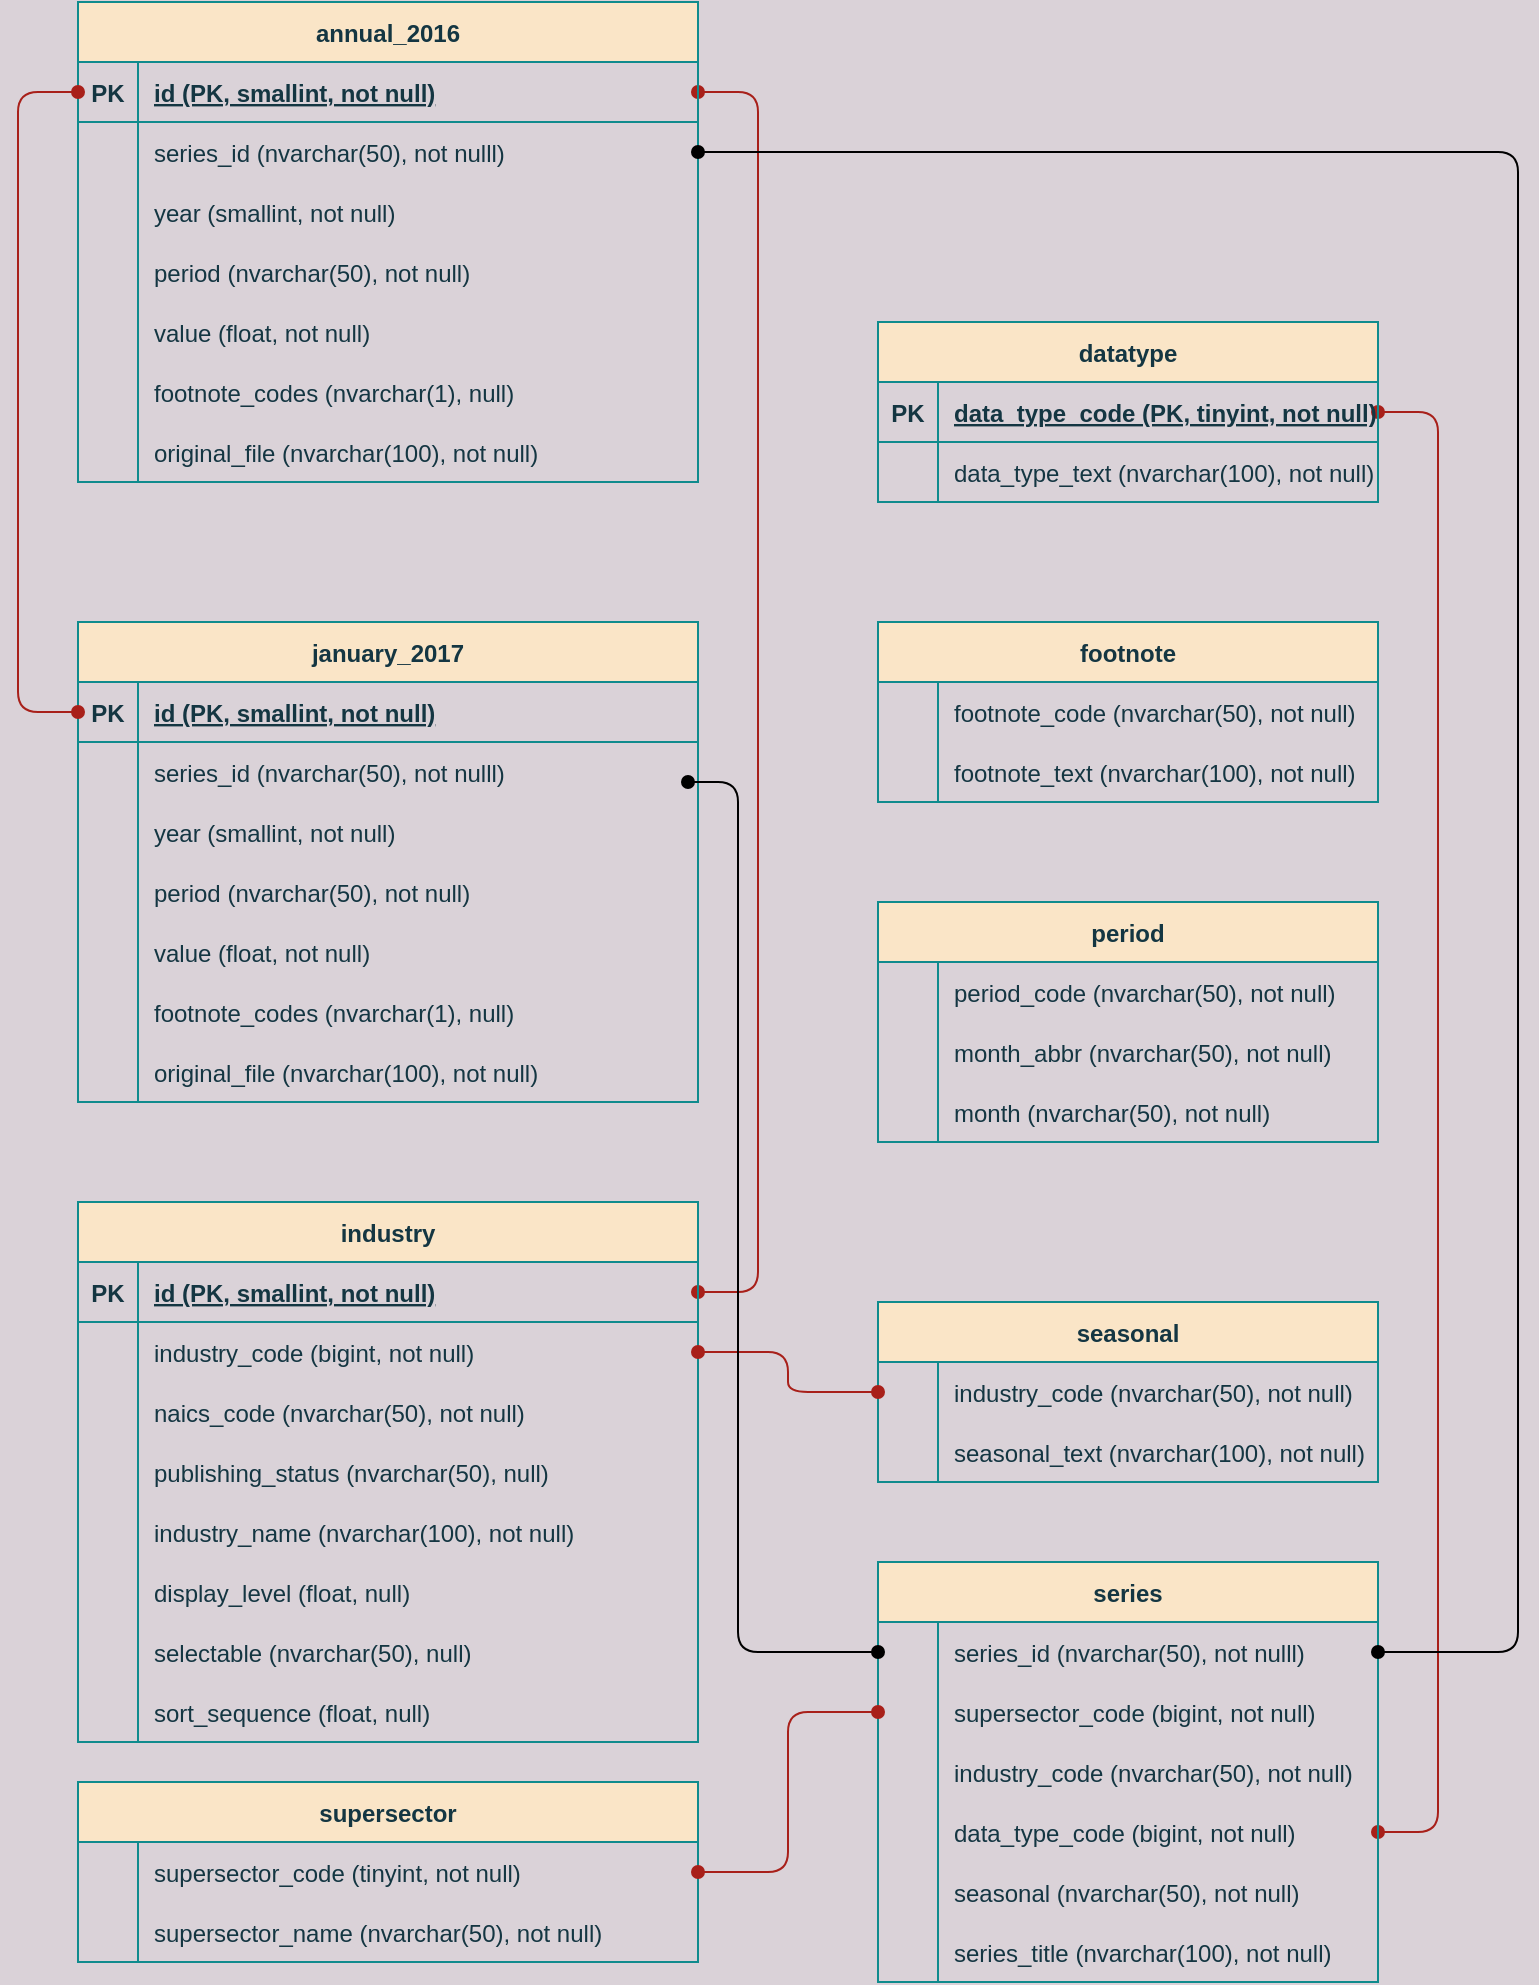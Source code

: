 <mxfile version="20.2.4" type="device"><diagram id="R2lEEEUBdFMjLlhIrx00" name="Page-1"><mxGraphModel dx="1896" dy="2716" grid="1" gridSize="10" guides="1" tooltips="1" connect="1" arrows="1" fold="1" page="1" pageScale="1" pageWidth="1100" pageHeight="850" background="#DAD2D8" math="0" shadow="0" extFonts="Permanent Marker^https://fonts.googleapis.com/css?family=Permanent+Marker"><root><mxCell id="0"/><mxCell id="1" parent="0"/><mxCell id="C-vyLk0tnHw3VtMMgP7b-1" value="" style="edgeStyle=entityRelationEdgeStyle;endArrow=oval;startArrow=oval;endFill=1;startFill=1;entryX=1;entryY=0.5;entryDx=0;entryDy=0;labelBackgroundColor=#DAD2D8;strokeColor=#A8201A;fontColor=#143642;" parent="1" source="C-vyLk0tnHw3VtMMgP7b-24" target="KHX1z5n_HOiRrNTxgput-29" edge="1"><mxGeometry width="100" height="100" relative="1" as="geometry"><mxPoint x="340" y="-60" as="sourcePoint"/><mxPoint x="440" y="-160" as="targetPoint"/></mxGeometry></mxCell><mxCell id="C-vyLk0tnHw3VtMMgP7b-12" value="" style="edgeStyle=entityRelationEdgeStyle;endArrow=oval;startArrow=oval;endFill=1;startFill=1;labelBackgroundColor=#DAD2D8;strokeColor=#A8201A;fontColor=#143642;" parent="1" source="C-vyLk0tnHw3VtMMgP7b-3" target="KHX1z5n_HOiRrNTxgput-98" edge="1"><mxGeometry width="100" height="100" relative="1" as="geometry"><mxPoint x="400" y="-600" as="sourcePoint"/><mxPoint x="460" y="-575" as="targetPoint"/></mxGeometry></mxCell><mxCell id="C-vyLk0tnHw3VtMMgP7b-2" value="datatype" style="shape=table;startSize=30;container=1;collapsible=1;childLayout=tableLayout;fixedRows=1;rowLines=0;fontStyle=1;align=center;resizeLast=1;fillColor=#FAE5C7;strokeColor=#0F8B8D;fontColor=#143642;" parent="1" vertex="1"><mxGeometry x="470" y="-930" width="250" height="90" as="geometry"/></mxCell><mxCell id="C-vyLk0tnHw3VtMMgP7b-3" value="" style="shape=partialRectangle;collapsible=0;dropTarget=0;pointerEvents=0;fillColor=none;points=[[0,0.5],[1,0.5]];portConstraint=eastwest;top=0;left=0;right=0;bottom=1;strokeColor=#0F8B8D;fontColor=#143642;" parent="C-vyLk0tnHw3VtMMgP7b-2" vertex="1"><mxGeometry y="30" width="250" height="30" as="geometry"/></mxCell><mxCell id="C-vyLk0tnHw3VtMMgP7b-4" value="PK" style="shape=partialRectangle;overflow=hidden;connectable=0;fillColor=none;top=0;left=0;bottom=0;right=0;fontStyle=1;strokeColor=#0F8B8D;fontColor=#143642;" parent="C-vyLk0tnHw3VtMMgP7b-3" vertex="1"><mxGeometry width="30" height="30" as="geometry"><mxRectangle width="30" height="30" as="alternateBounds"/></mxGeometry></mxCell><mxCell id="C-vyLk0tnHw3VtMMgP7b-5" value="data_type_code (PK, tinyint, not null)" style="shape=partialRectangle;overflow=hidden;connectable=0;fillColor=none;top=0;left=0;bottom=0;right=0;align=left;spacingLeft=6;fontStyle=5;strokeColor=#0F8B8D;fontColor=#143642;" parent="C-vyLk0tnHw3VtMMgP7b-3" vertex="1"><mxGeometry x="30" width="220" height="30" as="geometry"><mxRectangle width="220" height="30" as="alternateBounds"/></mxGeometry></mxCell><mxCell id="C-vyLk0tnHw3VtMMgP7b-6" value="" style="shape=partialRectangle;collapsible=0;dropTarget=0;pointerEvents=0;fillColor=none;points=[[0,0.5],[1,0.5]];portConstraint=eastwest;top=0;left=0;right=0;bottom=0;strokeColor=#0F8B8D;fontColor=#143642;" parent="C-vyLk0tnHw3VtMMgP7b-2" vertex="1"><mxGeometry y="60" width="250" height="30" as="geometry"/></mxCell><mxCell id="C-vyLk0tnHw3VtMMgP7b-7" value="" style="shape=partialRectangle;overflow=hidden;connectable=0;fillColor=none;top=0;left=0;bottom=0;right=0;strokeColor=#0F8B8D;fontColor=#143642;" parent="C-vyLk0tnHw3VtMMgP7b-6" vertex="1"><mxGeometry width="30" height="30" as="geometry"><mxRectangle width="30" height="30" as="alternateBounds"/></mxGeometry></mxCell><mxCell id="C-vyLk0tnHw3VtMMgP7b-8" value="data_type_text (nvarchar(100), not null)" style="shape=partialRectangle;overflow=hidden;connectable=0;fillColor=none;top=0;left=0;bottom=0;right=0;align=left;spacingLeft=6;strokeColor=#0F8B8D;fontColor=#143642;" parent="C-vyLk0tnHw3VtMMgP7b-6" vertex="1"><mxGeometry x="30" width="220" height="30" as="geometry"><mxRectangle width="220" height="30" as="alternateBounds"/></mxGeometry></mxCell><mxCell id="C-vyLk0tnHw3VtMMgP7b-13" value="footnote" style="shape=table;startSize=30;container=1;collapsible=1;childLayout=tableLayout;fixedRows=1;rowLines=0;fontStyle=1;align=center;resizeLast=1;fillColor=#FAE5C7;strokeColor=#0F8B8D;fontColor=#143642;" parent="1" vertex="1"><mxGeometry x="470" y="-780" width="250" height="90" as="geometry"/></mxCell><mxCell id="C-vyLk0tnHw3VtMMgP7b-17" value="" style="shape=partialRectangle;collapsible=0;dropTarget=0;pointerEvents=0;fillColor=none;points=[[0,0.5],[1,0.5]];portConstraint=eastwest;top=0;left=0;right=0;bottom=0;strokeColor=#0F8B8D;fontColor=#143642;" parent="C-vyLk0tnHw3VtMMgP7b-13" vertex="1"><mxGeometry y="30" width="250" height="30" as="geometry"/></mxCell><mxCell id="C-vyLk0tnHw3VtMMgP7b-18" value="" style="shape=partialRectangle;overflow=hidden;connectable=0;fillColor=none;top=0;left=0;bottom=0;right=0;strokeColor=#0F8B8D;fontColor=#143642;" parent="C-vyLk0tnHw3VtMMgP7b-17" vertex="1"><mxGeometry width="30" height="30" as="geometry"><mxRectangle width="30" height="30" as="alternateBounds"/></mxGeometry></mxCell><mxCell id="C-vyLk0tnHw3VtMMgP7b-19" value="footnote_code (nvarchar(50), not null)" style="shape=partialRectangle;overflow=hidden;connectable=0;fillColor=none;top=0;left=0;bottom=0;right=0;align=left;spacingLeft=6;strokeColor=#0F8B8D;fontColor=#143642;" parent="C-vyLk0tnHw3VtMMgP7b-17" vertex="1"><mxGeometry x="30" width="220" height="30" as="geometry"><mxRectangle width="220" height="30" as="alternateBounds"/></mxGeometry></mxCell><mxCell id="C-vyLk0tnHw3VtMMgP7b-20" value="" style="shape=partialRectangle;collapsible=0;dropTarget=0;pointerEvents=0;fillColor=none;points=[[0,0.5],[1,0.5]];portConstraint=eastwest;top=0;left=0;right=0;bottom=0;strokeColor=#0F8B8D;fontColor=#143642;" parent="C-vyLk0tnHw3VtMMgP7b-13" vertex="1"><mxGeometry y="60" width="250" height="30" as="geometry"/></mxCell><mxCell id="C-vyLk0tnHw3VtMMgP7b-21" value="" style="shape=partialRectangle;overflow=hidden;connectable=0;fillColor=none;top=0;left=0;bottom=0;right=0;strokeColor=#0F8B8D;fontColor=#143642;" parent="C-vyLk0tnHw3VtMMgP7b-20" vertex="1"><mxGeometry width="30" height="30" as="geometry"><mxRectangle width="30" height="30" as="alternateBounds"/></mxGeometry></mxCell><mxCell id="C-vyLk0tnHw3VtMMgP7b-22" value="footnote_text (nvarchar(100), not null)" style="shape=partialRectangle;overflow=hidden;connectable=0;fillColor=none;top=0;left=0;bottom=0;right=0;align=left;spacingLeft=6;strokeColor=#0F8B8D;fontColor=#143642;" parent="C-vyLk0tnHw3VtMMgP7b-20" vertex="1"><mxGeometry x="30" width="220" height="30" as="geometry"><mxRectangle width="220" height="30" as="alternateBounds"/></mxGeometry></mxCell><mxCell id="C-vyLk0tnHw3VtMMgP7b-23" value="annual_2016" style="shape=table;startSize=30;container=1;collapsible=1;childLayout=tableLayout;fixedRows=1;rowLines=0;fontStyle=1;align=center;resizeLast=1;fillColor=#FAE5C7;strokeColor=#0F8B8D;fontColor=#143642;" parent="1" vertex="1"><mxGeometry x="70" y="-1090" width="310" height="240" as="geometry"/></mxCell><mxCell id="C-vyLk0tnHw3VtMMgP7b-24" value="" style="shape=partialRectangle;collapsible=0;dropTarget=0;pointerEvents=0;fillColor=none;points=[[0,0.5],[1,0.5]];portConstraint=eastwest;top=0;left=0;right=0;bottom=1;strokeColor=#0F8B8D;fontColor=#143642;" parent="C-vyLk0tnHw3VtMMgP7b-23" vertex="1"><mxGeometry y="30" width="310" height="30" as="geometry"/></mxCell><mxCell id="C-vyLk0tnHw3VtMMgP7b-25" value="PK" style="shape=partialRectangle;overflow=hidden;connectable=0;fillColor=none;top=0;left=0;bottom=0;right=0;fontStyle=1;strokeColor=#0F8B8D;fontColor=#143642;" parent="C-vyLk0tnHw3VtMMgP7b-24" vertex="1"><mxGeometry width="30" height="30" as="geometry"><mxRectangle width="30" height="30" as="alternateBounds"/></mxGeometry></mxCell><mxCell id="C-vyLk0tnHw3VtMMgP7b-26" value="id (PK, smallint, not null)" style="shape=partialRectangle;overflow=hidden;connectable=0;fillColor=none;top=0;left=0;bottom=0;right=0;align=left;spacingLeft=6;fontStyle=5;strokeColor=#0F8B8D;fontColor=#143642;" parent="C-vyLk0tnHw3VtMMgP7b-24" vertex="1"><mxGeometry x="30" width="280" height="30" as="geometry"><mxRectangle width="280" height="30" as="alternateBounds"/></mxGeometry></mxCell><mxCell id="C-vyLk0tnHw3VtMMgP7b-27" value="" style="shape=partialRectangle;collapsible=0;dropTarget=0;pointerEvents=0;fillColor=none;points=[[0,0.5],[1,0.5]];portConstraint=eastwest;top=0;left=0;right=0;bottom=0;strokeColor=#0F8B8D;fontColor=#143642;" parent="C-vyLk0tnHw3VtMMgP7b-23" vertex="1"><mxGeometry y="60" width="310" height="30" as="geometry"/></mxCell><mxCell id="C-vyLk0tnHw3VtMMgP7b-28" value="" style="shape=partialRectangle;overflow=hidden;connectable=0;fillColor=none;top=0;left=0;bottom=0;right=0;strokeColor=#0F8B8D;fontColor=#143642;" parent="C-vyLk0tnHw3VtMMgP7b-27" vertex="1"><mxGeometry width="30" height="30" as="geometry"><mxRectangle width="30" height="30" as="alternateBounds"/></mxGeometry></mxCell><mxCell id="C-vyLk0tnHw3VtMMgP7b-29" value="series_id (nvarchar(50), not nulll)" style="shape=partialRectangle;overflow=hidden;connectable=0;fillColor=none;top=0;left=0;bottom=0;right=0;align=left;spacingLeft=6;strokeColor=#0F8B8D;fontColor=#143642;" parent="C-vyLk0tnHw3VtMMgP7b-27" vertex="1"><mxGeometry x="30" width="280" height="30" as="geometry"><mxRectangle width="280" height="30" as="alternateBounds"/></mxGeometry></mxCell><mxCell id="KHX1z5n_HOiRrNTxgput-1" value="" style="shape=partialRectangle;collapsible=0;dropTarget=0;pointerEvents=0;fillColor=none;points=[[0,0.5],[1,0.5]];portConstraint=eastwest;top=0;left=0;right=0;bottom=0;strokeColor=#0F8B8D;fontColor=#143642;" parent="C-vyLk0tnHw3VtMMgP7b-23" vertex="1"><mxGeometry y="90" width="310" height="30" as="geometry"/></mxCell><mxCell id="KHX1z5n_HOiRrNTxgput-2" value="" style="shape=partialRectangle;overflow=hidden;connectable=0;fillColor=none;top=0;left=0;bottom=0;right=0;strokeColor=#0F8B8D;fontColor=#143642;" parent="KHX1z5n_HOiRrNTxgput-1" vertex="1"><mxGeometry width="30" height="30" as="geometry"><mxRectangle width="30" height="30" as="alternateBounds"/></mxGeometry></mxCell><mxCell id="KHX1z5n_HOiRrNTxgput-3" value="year (smallint, not null)" style="shape=partialRectangle;overflow=hidden;connectable=0;fillColor=none;top=0;left=0;bottom=0;right=0;align=left;spacingLeft=6;strokeColor=#0F8B8D;fontColor=#143642;" parent="KHX1z5n_HOiRrNTxgput-1" vertex="1"><mxGeometry x="30" width="280" height="30" as="geometry"><mxRectangle width="280" height="30" as="alternateBounds"/></mxGeometry></mxCell><mxCell id="KHX1z5n_HOiRrNTxgput-160" value="" style="shape=partialRectangle;collapsible=0;dropTarget=0;pointerEvents=0;fillColor=none;points=[[0,0.5],[1,0.5]];portConstraint=eastwest;top=0;left=0;right=0;bottom=0;strokeColor=#0F8B8D;fontColor=#143642;" parent="C-vyLk0tnHw3VtMMgP7b-23" vertex="1"><mxGeometry y="120" width="310" height="30" as="geometry"/></mxCell><mxCell id="KHX1z5n_HOiRrNTxgput-161" value="" style="shape=partialRectangle;overflow=hidden;connectable=0;fillColor=none;top=0;left=0;bottom=0;right=0;strokeColor=#0F8B8D;fontColor=#143642;" parent="KHX1z5n_HOiRrNTxgput-160" vertex="1"><mxGeometry width="30" height="30" as="geometry"><mxRectangle width="30" height="30" as="alternateBounds"/></mxGeometry></mxCell><mxCell id="KHX1z5n_HOiRrNTxgput-162" value="period (nvarchar(50), not null)" style="shape=partialRectangle;overflow=hidden;connectable=0;fillColor=none;top=0;left=0;bottom=0;right=0;align=left;spacingLeft=6;strokeColor=#0F8B8D;fontColor=#143642;" parent="KHX1z5n_HOiRrNTxgput-160" vertex="1"><mxGeometry x="30" width="280" height="30" as="geometry"><mxRectangle width="280" height="30" as="alternateBounds"/></mxGeometry></mxCell><mxCell id="KHX1z5n_HOiRrNTxgput-7" value="" style="shape=partialRectangle;collapsible=0;dropTarget=0;pointerEvents=0;fillColor=none;points=[[0,0.5],[1,0.5]];portConstraint=eastwest;top=0;left=0;right=0;bottom=0;strokeColor=#0F8B8D;fontColor=#143642;" parent="C-vyLk0tnHw3VtMMgP7b-23" vertex="1"><mxGeometry y="150" width="310" height="30" as="geometry"/></mxCell><mxCell id="KHX1z5n_HOiRrNTxgput-8" value="" style="shape=partialRectangle;overflow=hidden;connectable=0;fillColor=none;top=0;left=0;bottom=0;right=0;strokeColor=#0F8B8D;fontColor=#143642;" parent="KHX1z5n_HOiRrNTxgput-7" vertex="1"><mxGeometry width="30" height="30" as="geometry"><mxRectangle width="30" height="30" as="alternateBounds"/></mxGeometry></mxCell><mxCell id="KHX1z5n_HOiRrNTxgput-9" value="value (float, not null)" style="shape=partialRectangle;overflow=hidden;connectable=0;fillColor=none;top=0;left=0;bottom=0;right=0;align=left;spacingLeft=6;strokeColor=#0F8B8D;fontColor=#143642;" parent="KHX1z5n_HOiRrNTxgput-7" vertex="1"><mxGeometry x="30" width="280" height="30" as="geometry"><mxRectangle width="280" height="30" as="alternateBounds"/></mxGeometry></mxCell><mxCell id="KHX1z5n_HOiRrNTxgput-10" value="" style="shape=partialRectangle;collapsible=0;dropTarget=0;pointerEvents=0;fillColor=none;points=[[0,0.5],[1,0.5]];portConstraint=eastwest;top=0;left=0;right=0;bottom=0;strokeColor=#0F8B8D;fontColor=#143642;" parent="C-vyLk0tnHw3VtMMgP7b-23" vertex="1"><mxGeometry y="180" width="310" height="30" as="geometry"/></mxCell><mxCell id="KHX1z5n_HOiRrNTxgput-11" value="" style="shape=partialRectangle;overflow=hidden;connectable=0;fillColor=none;top=0;left=0;bottom=0;right=0;strokeColor=#0F8B8D;fontColor=#143642;" parent="KHX1z5n_HOiRrNTxgput-10" vertex="1"><mxGeometry width="30" height="30" as="geometry"><mxRectangle width="30" height="30" as="alternateBounds"/></mxGeometry></mxCell><mxCell id="KHX1z5n_HOiRrNTxgput-12" value="footnote_codes (nvarchar(1), null)" style="shape=partialRectangle;overflow=hidden;connectable=0;fillColor=none;top=0;left=0;bottom=0;right=0;align=left;spacingLeft=6;strokeColor=#0F8B8D;fontColor=#143642;" parent="KHX1z5n_HOiRrNTxgput-10" vertex="1"><mxGeometry x="30" width="280" height="30" as="geometry"><mxRectangle width="280" height="30" as="alternateBounds"/></mxGeometry></mxCell><mxCell id="KHX1z5n_HOiRrNTxgput-13" value="" style="shape=partialRectangle;collapsible=0;dropTarget=0;pointerEvents=0;fillColor=none;points=[[0,0.5],[1,0.5]];portConstraint=eastwest;top=0;left=0;right=0;bottom=0;strokeColor=#0F8B8D;fontColor=#143642;" parent="C-vyLk0tnHw3VtMMgP7b-23" vertex="1"><mxGeometry y="210" width="310" height="30" as="geometry"/></mxCell><mxCell id="KHX1z5n_HOiRrNTxgput-14" value="" style="shape=partialRectangle;overflow=hidden;connectable=0;fillColor=none;top=0;left=0;bottom=0;right=0;strokeColor=#0F8B8D;fontColor=#143642;" parent="KHX1z5n_HOiRrNTxgput-13" vertex="1"><mxGeometry width="30" height="30" as="geometry"><mxRectangle width="30" height="30" as="alternateBounds"/></mxGeometry></mxCell><mxCell id="KHX1z5n_HOiRrNTxgput-15" value="original_file (nvarchar(100), not null)" style="shape=partialRectangle;overflow=hidden;connectable=0;fillColor=none;top=0;left=0;bottom=0;right=0;align=left;spacingLeft=6;strokeColor=#0F8B8D;fontColor=#143642;" parent="KHX1z5n_HOiRrNTxgput-13" vertex="1"><mxGeometry x="30" width="280" height="30" as="geometry"><mxRectangle width="280" height="30" as="alternateBounds"/></mxGeometry></mxCell><mxCell id="KHX1z5n_HOiRrNTxgput-21" value="seasonal" style="shape=table;startSize=30;container=1;collapsible=1;childLayout=tableLayout;fixedRows=1;rowLines=0;fontStyle=1;align=center;resizeLast=1;fillColor=#FAE5C7;strokeColor=#0F8B8D;fontColor=#143642;" parent="1" vertex="1"><mxGeometry x="470" y="-440" width="250" height="90" as="geometry"/></mxCell><mxCell id="KHX1z5n_HOiRrNTxgput-22" value="" style="shape=partialRectangle;collapsible=0;dropTarget=0;pointerEvents=0;fillColor=none;points=[[0,0.5],[1,0.5]];portConstraint=eastwest;top=0;left=0;right=0;bottom=0;strokeColor=#0F8B8D;fontColor=#143642;" parent="KHX1z5n_HOiRrNTxgput-21" vertex="1"><mxGeometry y="30" width="250" height="30" as="geometry"/></mxCell><mxCell id="KHX1z5n_HOiRrNTxgput-23" value="" style="shape=partialRectangle;overflow=hidden;connectable=0;fillColor=none;top=0;left=0;bottom=0;right=0;strokeColor=#0F8B8D;fontColor=#143642;" parent="KHX1z5n_HOiRrNTxgput-22" vertex="1"><mxGeometry width="30" height="30" as="geometry"><mxRectangle width="30" height="30" as="alternateBounds"/></mxGeometry></mxCell><mxCell id="KHX1z5n_HOiRrNTxgput-24" value="industry_code (nvarchar(50), not null)" style="shape=partialRectangle;overflow=hidden;connectable=0;fillColor=none;top=0;left=0;bottom=0;right=0;align=left;spacingLeft=6;strokeColor=#0F8B8D;fontColor=#143642;" parent="KHX1z5n_HOiRrNTxgput-22" vertex="1"><mxGeometry x="30" width="220" height="30" as="geometry"><mxRectangle width="220" height="30" as="alternateBounds"/></mxGeometry></mxCell><mxCell id="KHX1z5n_HOiRrNTxgput-25" value="" style="shape=partialRectangle;collapsible=0;dropTarget=0;pointerEvents=0;fillColor=none;points=[[0,0.5],[1,0.5]];portConstraint=eastwest;top=0;left=0;right=0;bottom=0;strokeColor=#0F8B8D;fontColor=#143642;" parent="KHX1z5n_HOiRrNTxgput-21" vertex="1"><mxGeometry y="60" width="250" height="30" as="geometry"/></mxCell><mxCell id="KHX1z5n_HOiRrNTxgput-26" value="" style="shape=partialRectangle;overflow=hidden;connectable=0;fillColor=none;top=0;left=0;bottom=0;right=0;strokeColor=#0F8B8D;fontColor=#143642;" parent="KHX1z5n_HOiRrNTxgput-25" vertex="1"><mxGeometry width="30" height="30" as="geometry"><mxRectangle width="30" height="30" as="alternateBounds"/></mxGeometry></mxCell><mxCell id="KHX1z5n_HOiRrNTxgput-27" value="seasonal_text (nvarchar(100), not null)" style="shape=partialRectangle;overflow=hidden;connectable=0;fillColor=none;top=0;left=0;bottom=0;right=0;align=left;spacingLeft=6;strokeColor=#0F8B8D;fontColor=#143642;" parent="KHX1z5n_HOiRrNTxgput-25" vertex="1"><mxGeometry x="30" width="220" height="30" as="geometry"><mxRectangle width="220" height="30" as="alternateBounds"/></mxGeometry></mxCell><mxCell id="KHX1z5n_HOiRrNTxgput-28" value="industry" style="shape=table;startSize=30;container=1;collapsible=1;childLayout=tableLayout;fixedRows=1;rowLines=0;fontStyle=1;align=center;resizeLast=1;fillColor=#FAE5C7;strokeColor=#0F8B8D;fontColor=#143642;" parent="1" vertex="1"><mxGeometry x="70" y="-490" width="310" height="270" as="geometry"/></mxCell><mxCell id="KHX1z5n_HOiRrNTxgput-29" value="" style="shape=partialRectangle;collapsible=0;dropTarget=0;pointerEvents=0;fillColor=none;points=[[0,0.5],[1,0.5]];portConstraint=eastwest;top=0;left=0;right=0;bottom=1;strokeColor=#0F8B8D;fontColor=#143642;" parent="KHX1z5n_HOiRrNTxgput-28" vertex="1"><mxGeometry y="30" width="310" height="30" as="geometry"/></mxCell><mxCell id="KHX1z5n_HOiRrNTxgput-30" value="PK" style="shape=partialRectangle;overflow=hidden;connectable=0;fillColor=none;top=0;left=0;bottom=0;right=0;fontStyle=1;strokeColor=#0F8B8D;fontColor=#143642;" parent="KHX1z5n_HOiRrNTxgput-29" vertex="1"><mxGeometry width="30" height="30" as="geometry"><mxRectangle width="30" height="30" as="alternateBounds"/></mxGeometry></mxCell><mxCell id="KHX1z5n_HOiRrNTxgput-31" value="id (PK, smallint, not null)" style="shape=partialRectangle;overflow=hidden;connectable=0;fillColor=none;top=0;left=0;bottom=0;right=0;align=left;spacingLeft=6;fontStyle=5;strokeColor=#0F8B8D;fontColor=#143642;" parent="KHX1z5n_HOiRrNTxgput-29" vertex="1"><mxGeometry x="30" width="280" height="30" as="geometry"><mxRectangle width="280" height="30" as="alternateBounds"/></mxGeometry></mxCell><mxCell id="KHX1z5n_HOiRrNTxgput-32" value="" style="shape=partialRectangle;collapsible=0;dropTarget=0;pointerEvents=0;fillColor=none;points=[[0,0.5],[1,0.5]];portConstraint=eastwest;top=0;left=0;right=0;bottom=0;strokeColor=#0F8B8D;fontColor=#143642;" parent="KHX1z5n_HOiRrNTxgput-28" vertex="1"><mxGeometry y="60" width="310" height="30" as="geometry"/></mxCell><mxCell id="KHX1z5n_HOiRrNTxgput-33" value="" style="shape=partialRectangle;overflow=hidden;connectable=0;fillColor=none;top=0;left=0;bottom=0;right=0;strokeColor=#0F8B8D;fontColor=#143642;" parent="KHX1z5n_HOiRrNTxgput-32" vertex="1"><mxGeometry width="30" height="30" as="geometry"><mxRectangle width="30" height="30" as="alternateBounds"/></mxGeometry></mxCell><mxCell id="KHX1z5n_HOiRrNTxgput-34" value="industry_code (bigint, not null)" style="shape=partialRectangle;overflow=hidden;connectable=0;fillColor=none;top=0;left=0;bottom=0;right=0;align=left;spacingLeft=6;strokeColor=#0F8B8D;fontColor=#143642;" parent="KHX1z5n_HOiRrNTxgput-32" vertex="1"><mxGeometry x="30" width="280" height="30" as="geometry"><mxRectangle width="280" height="30" as="alternateBounds"/></mxGeometry></mxCell><mxCell id="KHX1z5n_HOiRrNTxgput-35" value="" style="shape=partialRectangle;collapsible=0;dropTarget=0;pointerEvents=0;fillColor=none;points=[[0,0.5],[1,0.5]];portConstraint=eastwest;top=0;left=0;right=0;bottom=0;strokeColor=#0F8B8D;fontColor=#143642;" parent="KHX1z5n_HOiRrNTxgput-28" vertex="1"><mxGeometry y="90" width="310" height="30" as="geometry"/></mxCell><mxCell id="KHX1z5n_HOiRrNTxgput-36" value="" style="shape=partialRectangle;overflow=hidden;connectable=0;fillColor=none;top=0;left=0;bottom=0;right=0;strokeColor=#0F8B8D;fontColor=#143642;" parent="KHX1z5n_HOiRrNTxgput-35" vertex="1"><mxGeometry width="30" height="30" as="geometry"><mxRectangle width="30" height="30" as="alternateBounds"/></mxGeometry></mxCell><mxCell id="KHX1z5n_HOiRrNTxgput-37" value="naics_code (nvarchar(50), not null)" style="shape=partialRectangle;overflow=hidden;connectable=0;fillColor=none;top=0;left=0;bottom=0;right=0;align=left;spacingLeft=6;strokeColor=#0F8B8D;fontColor=#143642;" parent="KHX1z5n_HOiRrNTxgput-35" vertex="1"><mxGeometry x="30" width="280" height="30" as="geometry"><mxRectangle width="280" height="30" as="alternateBounds"/></mxGeometry></mxCell><mxCell id="KHX1z5n_HOiRrNTxgput-38" value="" style="shape=partialRectangle;collapsible=0;dropTarget=0;pointerEvents=0;fillColor=none;points=[[0,0.5],[1,0.5]];portConstraint=eastwest;top=0;left=0;right=0;bottom=0;strokeColor=#0F8B8D;fontColor=#143642;" parent="KHX1z5n_HOiRrNTxgput-28" vertex="1"><mxGeometry y="120" width="310" height="30" as="geometry"/></mxCell><mxCell id="KHX1z5n_HOiRrNTxgput-39" value="" style="shape=partialRectangle;overflow=hidden;connectable=0;fillColor=none;top=0;left=0;bottom=0;right=0;strokeColor=#0F8B8D;fontColor=#143642;" parent="KHX1z5n_HOiRrNTxgput-38" vertex="1"><mxGeometry width="30" height="30" as="geometry"><mxRectangle width="30" height="30" as="alternateBounds"/></mxGeometry></mxCell><mxCell id="KHX1z5n_HOiRrNTxgput-40" value="publishing_status (nvarchar(50), null)" style="shape=partialRectangle;overflow=hidden;connectable=0;fillColor=none;top=0;left=0;bottom=0;right=0;align=left;spacingLeft=6;strokeColor=#0F8B8D;fontColor=#143642;" parent="KHX1z5n_HOiRrNTxgput-38" vertex="1"><mxGeometry x="30" width="280" height="30" as="geometry"><mxRectangle width="280" height="30" as="alternateBounds"/></mxGeometry></mxCell><mxCell id="KHX1z5n_HOiRrNTxgput-41" value="" style="shape=partialRectangle;collapsible=0;dropTarget=0;pointerEvents=0;fillColor=none;points=[[0,0.5],[1,0.5]];portConstraint=eastwest;top=0;left=0;right=0;bottom=0;strokeColor=#0F8B8D;fontColor=#143642;" parent="KHX1z5n_HOiRrNTxgput-28" vertex="1"><mxGeometry y="150" width="310" height="30" as="geometry"/></mxCell><mxCell id="KHX1z5n_HOiRrNTxgput-42" value="" style="shape=partialRectangle;overflow=hidden;connectable=0;fillColor=none;top=0;left=0;bottom=0;right=0;strokeColor=#0F8B8D;fontColor=#143642;" parent="KHX1z5n_HOiRrNTxgput-41" vertex="1"><mxGeometry width="30" height="30" as="geometry"><mxRectangle width="30" height="30" as="alternateBounds"/></mxGeometry></mxCell><mxCell id="KHX1z5n_HOiRrNTxgput-43" value="industry_name (nvarchar(100), not null)" style="shape=partialRectangle;overflow=hidden;connectable=0;fillColor=none;top=0;left=0;bottom=0;right=0;align=left;spacingLeft=6;strokeColor=#0F8B8D;fontColor=#143642;" parent="KHX1z5n_HOiRrNTxgput-41" vertex="1"><mxGeometry x="30" width="280" height="30" as="geometry"><mxRectangle width="280" height="30" as="alternateBounds"/></mxGeometry></mxCell><mxCell id="KHX1z5n_HOiRrNTxgput-44" value="" style="shape=partialRectangle;collapsible=0;dropTarget=0;pointerEvents=0;fillColor=none;points=[[0,0.5],[1,0.5]];portConstraint=eastwest;top=0;left=0;right=0;bottom=0;strokeColor=#0F8B8D;fontColor=#143642;" parent="KHX1z5n_HOiRrNTxgput-28" vertex="1"><mxGeometry y="180" width="310" height="30" as="geometry"/></mxCell><mxCell id="KHX1z5n_HOiRrNTxgput-45" value="" style="shape=partialRectangle;overflow=hidden;connectable=0;fillColor=none;top=0;left=0;bottom=0;right=0;strokeColor=#0F8B8D;fontColor=#143642;" parent="KHX1z5n_HOiRrNTxgput-44" vertex="1"><mxGeometry width="30" height="30" as="geometry"><mxRectangle width="30" height="30" as="alternateBounds"/></mxGeometry></mxCell><mxCell id="KHX1z5n_HOiRrNTxgput-46" value="display_level (float, null)" style="shape=partialRectangle;overflow=hidden;connectable=0;fillColor=none;top=0;left=0;bottom=0;right=0;align=left;spacingLeft=6;strokeColor=#0F8B8D;fontColor=#143642;" parent="KHX1z5n_HOiRrNTxgput-44" vertex="1"><mxGeometry x="30" width="280" height="30" as="geometry"><mxRectangle width="280" height="30" as="alternateBounds"/></mxGeometry></mxCell><mxCell id="KHX1z5n_HOiRrNTxgput-47" value="" style="shape=partialRectangle;collapsible=0;dropTarget=0;pointerEvents=0;fillColor=none;points=[[0,0.5],[1,0.5]];portConstraint=eastwest;top=0;left=0;right=0;bottom=0;strokeColor=#0F8B8D;fontColor=#143642;" parent="KHX1z5n_HOiRrNTxgput-28" vertex="1"><mxGeometry y="210" width="310" height="30" as="geometry"/></mxCell><mxCell id="KHX1z5n_HOiRrNTxgput-48" value="" style="shape=partialRectangle;overflow=hidden;connectable=0;fillColor=none;top=0;left=0;bottom=0;right=0;strokeColor=#0F8B8D;fontColor=#143642;" parent="KHX1z5n_HOiRrNTxgput-47" vertex="1"><mxGeometry width="30" height="30" as="geometry"><mxRectangle width="30" height="30" as="alternateBounds"/></mxGeometry></mxCell><mxCell id="KHX1z5n_HOiRrNTxgput-49" value="selectable (nvarchar(50), null)" style="shape=partialRectangle;overflow=hidden;connectable=0;fillColor=none;top=0;left=0;bottom=0;right=0;align=left;spacingLeft=6;strokeColor=#0F8B8D;fontColor=#143642;" parent="KHX1z5n_HOiRrNTxgput-47" vertex="1"><mxGeometry x="30" width="280" height="30" as="geometry"><mxRectangle width="280" height="30" as="alternateBounds"/></mxGeometry></mxCell><mxCell id="KHX1z5n_HOiRrNTxgput-50" value="" style="shape=partialRectangle;collapsible=0;dropTarget=0;pointerEvents=0;fillColor=none;points=[[0,0.5],[1,0.5]];portConstraint=eastwest;top=0;left=0;right=0;bottom=0;strokeColor=#0F8B8D;fontColor=#143642;" parent="KHX1z5n_HOiRrNTxgput-28" vertex="1"><mxGeometry y="240" width="310" height="30" as="geometry"/></mxCell><mxCell id="KHX1z5n_HOiRrNTxgput-51" value="" style="shape=partialRectangle;overflow=hidden;connectable=0;fillColor=none;top=0;left=0;bottom=0;right=0;strokeColor=#0F8B8D;fontColor=#143642;" parent="KHX1z5n_HOiRrNTxgput-50" vertex="1"><mxGeometry width="30" height="30" as="geometry"><mxRectangle width="30" height="30" as="alternateBounds"/></mxGeometry></mxCell><mxCell id="KHX1z5n_HOiRrNTxgput-52" value="sort_sequence (float, null)" style="shape=partialRectangle;overflow=hidden;connectable=0;fillColor=none;top=0;left=0;bottom=0;right=0;align=left;spacingLeft=6;strokeColor=#0F8B8D;fontColor=#143642;" parent="KHX1z5n_HOiRrNTxgput-50" vertex="1"><mxGeometry x="30" width="280" height="30" as="geometry"><mxRectangle width="280" height="30" as="alternateBounds"/></mxGeometry></mxCell><mxCell id="KHX1z5n_HOiRrNTxgput-53" value="january_2017" style="shape=table;startSize=30;container=1;collapsible=1;childLayout=tableLayout;fixedRows=1;rowLines=0;fontStyle=1;align=center;resizeLast=1;fillColor=#FAE5C7;strokeColor=#0F8B8D;fontColor=#143642;" parent="1" vertex="1"><mxGeometry x="70" y="-780" width="310" height="240" as="geometry"/></mxCell><mxCell id="KHX1z5n_HOiRrNTxgput-54" value="" style="shape=partialRectangle;collapsible=0;dropTarget=0;pointerEvents=0;fillColor=none;points=[[0,0.5],[1,0.5]];portConstraint=eastwest;top=0;left=0;right=0;bottom=1;strokeColor=#0F8B8D;fontColor=#143642;" parent="KHX1z5n_HOiRrNTxgput-53" vertex="1"><mxGeometry y="30" width="310" height="30" as="geometry"/></mxCell><mxCell id="KHX1z5n_HOiRrNTxgput-55" value="PK" style="shape=partialRectangle;overflow=hidden;connectable=0;fillColor=none;top=0;left=0;bottom=0;right=0;fontStyle=1;strokeColor=#0F8B8D;fontColor=#143642;" parent="KHX1z5n_HOiRrNTxgput-54" vertex="1"><mxGeometry width="30" height="30" as="geometry"><mxRectangle width="30" height="30" as="alternateBounds"/></mxGeometry></mxCell><mxCell id="KHX1z5n_HOiRrNTxgput-56" value="id (PK, smallint, not null)" style="shape=partialRectangle;overflow=hidden;connectable=0;fillColor=none;top=0;left=0;bottom=0;right=0;align=left;spacingLeft=6;fontStyle=5;strokeColor=#0F8B8D;fontColor=#143642;" parent="KHX1z5n_HOiRrNTxgput-54" vertex="1"><mxGeometry x="30" width="280" height="30" as="geometry"><mxRectangle width="280" height="30" as="alternateBounds"/></mxGeometry></mxCell><mxCell id="KHX1z5n_HOiRrNTxgput-57" value="" style="shape=partialRectangle;collapsible=0;dropTarget=0;pointerEvents=0;fillColor=none;points=[[0,0.5],[1,0.5]];portConstraint=eastwest;top=0;left=0;right=0;bottom=0;strokeColor=#0F8B8D;fontColor=#143642;" parent="KHX1z5n_HOiRrNTxgput-53" vertex="1"><mxGeometry y="60" width="310" height="30" as="geometry"/></mxCell><mxCell id="KHX1z5n_HOiRrNTxgput-58" value="" style="shape=partialRectangle;overflow=hidden;connectable=0;fillColor=none;top=0;left=0;bottom=0;right=0;strokeColor=#0F8B8D;fontColor=#143642;" parent="KHX1z5n_HOiRrNTxgput-57" vertex="1"><mxGeometry width="30" height="30" as="geometry"><mxRectangle width="30" height="30" as="alternateBounds"/></mxGeometry></mxCell><mxCell id="KHX1z5n_HOiRrNTxgput-59" value="series_id (nvarchar(50), not nulll)" style="shape=partialRectangle;overflow=hidden;connectable=0;fillColor=none;top=0;left=0;bottom=0;right=0;align=left;spacingLeft=6;strokeColor=#0F8B8D;fontColor=#143642;" parent="KHX1z5n_HOiRrNTxgput-57" vertex="1"><mxGeometry x="30" width="280" height="30" as="geometry"><mxRectangle width="280" height="30" as="alternateBounds"/></mxGeometry></mxCell><mxCell id="KHX1z5n_HOiRrNTxgput-60" value="" style="shape=partialRectangle;collapsible=0;dropTarget=0;pointerEvents=0;fillColor=none;points=[[0,0.5],[1,0.5]];portConstraint=eastwest;top=0;left=0;right=0;bottom=0;strokeColor=#0F8B8D;fontColor=#143642;" parent="KHX1z5n_HOiRrNTxgput-53" vertex="1"><mxGeometry y="90" width="310" height="30" as="geometry"/></mxCell><mxCell id="KHX1z5n_HOiRrNTxgput-61" value="" style="shape=partialRectangle;overflow=hidden;connectable=0;fillColor=none;top=0;left=0;bottom=0;right=0;strokeColor=#0F8B8D;fontColor=#143642;" parent="KHX1z5n_HOiRrNTxgput-60" vertex="1"><mxGeometry width="30" height="30" as="geometry"><mxRectangle width="30" height="30" as="alternateBounds"/></mxGeometry></mxCell><mxCell id="KHX1z5n_HOiRrNTxgput-62" value="year (smallint, not null)" style="shape=partialRectangle;overflow=hidden;connectable=0;fillColor=none;top=0;left=0;bottom=0;right=0;align=left;spacingLeft=6;strokeColor=#0F8B8D;fontColor=#143642;" parent="KHX1z5n_HOiRrNTxgput-60" vertex="1"><mxGeometry x="30" width="280" height="30" as="geometry"><mxRectangle width="280" height="30" as="alternateBounds"/></mxGeometry></mxCell><mxCell id="KHX1z5n_HOiRrNTxgput-63" value="" style="shape=partialRectangle;collapsible=0;dropTarget=0;pointerEvents=0;fillColor=none;points=[[0,0.5],[1,0.5]];portConstraint=eastwest;top=0;left=0;right=0;bottom=0;strokeColor=#0F8B8D;fontColor=#143642;" parent="KHX1z5n_HOiRrNTxgput-53" vertex="1"><mxGeometry y="120" width="310" height="30" as="geometry"/></mxCell><mxCell id="KHX1z5n_HOiRrNTxgput-64" value="" style="shape=partialRectangle;overflow=hidden;connectable=0;fillColor=none;top=0;left=0;bottom=0;right=0;strokeColor=#0F8B8D;fontColor=#143642;" parent="KHX1z5n_HOiRrNTxgput-63" vertex="1"><mxGeometry width="30" height="30" as="geometry"><mxRectangle width="30" height="30" as="alternateBounds"/></mxGeometry></mxCell><mxCell id="KHX1z5n_HOiRrNTxgput-65" value="period (nvarchar(50), not null)" style="shape=partialRectangle;overflow=hidden;connectable=0;fillColor=none;top=0;left=0;bottom=0;right=0;align=left;spacingLeft=6;strokeColor=#0F8B8D;fontColor=#143642;" parent="KHX1z5n_HOiRrNTxgput-63" vertex="1"><mxGeometry x="30" width="280" height="30" as="geometry"><mxRectangle width="280" height="30" as="alternateBounds"/></mxGeometry></mxCell><mxCell id="KHX1z5n_HOiRrNTxgput-66" value="" style="shape=partialRectangle;collapsible=0;dropTarget=0;pointerEvents=0;fillColor=none;points=[[0,0.5],[1,0.5]];portConstraint=eastwest;top=0;left=0;right=0;bottom=0;strokeColor=#0F8B8D;fontColor=#143642;" parent="KHX1z5n_HOiRrNTxgput-53" vertex="1"><mxGeometry y="150" width="310" height="30" as="geometry"/></mxCell><mxCell id="KHX1z5n_HOiRrNTxgput-67" value="" style="shape=partialRectangle;overflow=hidden;connectable=0;fillColor=none;top=0;left=0;bottom=0;right=0;strokeColor=#0F8B8D;fontColor=#143642;" parent="KHX1z5n_HOiRrNTxgput-66" vertex="1"><mxGeometry width="30" height="30" as="geometry"><mxRectangle width="30" height="30" as="alternateBounds"/></mxGeometry></mxCell><mxCell id="KHX1z5n_HOiRrNTxgput-68" value="value (float, not null)" style="shape=partialRectangle;overflow=hidden;connectable=0;fillColor=none;top=0;left=0;bottom=0;right=0;align=left;spacingLeft=6;strokeColor=#0F8B8D;fontColor=#143642;" parent="KHX1z5n_HOiRrNTxgput-66" vertex="1"><mxGeometry x="30" width="280" height="30" as="geometry"><mxRectangle width="280" height="30" as="alternateBounds"/></mxGeometry></mxCell><mxCell id="KHX1z5n_HOiRrNTxgput-69" value="" style="shape=partialRectangle;collapsible=0;dropTarget=0;pointerEvents=0;fillColor=none;points=[[0,0.5],[1,0.5]];portConstraint=eastwest;top=0;left=0;right=0;bottom=0;strokeColor=#0F8B8D;fontColor=#143642;" parent="KHX1z5n_HOiRrNTxgput-53" vertex="1"><mxGeometry y="180" width="310" height="30" as="geometry"/></mxCell><mxCell id="KHX1z5n_HOiRrNTxgput-70" value="" style="shape=partialRectangle;overflow=hidden;connectable=0;fillColor=none;top=0;left=0;bottom=0;right=0;strokeColor=#0F8B8D;fontColor=#143642;" parent="KHX1z5n_HOiRrNTxgput-69" vertex="1"><mxGeometry width="30" height="30" as="geometry"><mxRectangle width="30" height="30" as="alternateBounds"/></mxGeometry></mxCell><mxCell id="KHX1z5n_HOiRrNTxgput-71" value="footnote_codes (nvarchar(1), null)" style="shape=partialRectangle;overflow=hidden;connectable=0;fillColor=none;top=0;left=0;bottom=0;right=0;align=left;spacingLeft=6;strokeColor=#0F8B8D;fontColor=#143642;" parent="KHX1z5n_HOiRrNTxgput-69" vertex="1"><mxGeometry x="30" width="280" height="30" as="geometry"><mxRectangle width="280" height="30" as="alternateBounds"/></mxGeometry></mxCell><mxCell id="KHX1z5n_HOiRrNTxgput-72" value="" style="shape=partialRectangle;collapsible=0;dropTarget=0;pointerEvents=0;fillColor=none;points=[[0,0.5],[1,0.5]];portConstraint=eastwest;top=0;left=0;right=0;bottom=0;strokeColor=#0F8B8D;fontColor=#143642;" parent="KHX1z5n_HOiRrNTxgput-53" vertex="1"><mxGeometry y="210" width="310" height="30" as="geometry"/></mxCell><mxCell id="KHX1z5n_HOiRrNTxgput-73" value="" style="shape=partialRectangle;overflow=hidden;connectable=0;fillColor=none;top=0;left=0;bottom=0;right=0;strokeColor=#0F8B8D;fontColor=#143642;" parent="KHX1z5n_HOiRrNTxgput-72" vertex="1"><mxGeometry width="30" height="30" as="geometry"><mxRectangle width="30" height="30" as="alternateBounds"/></mxGeometry></mxCell><mxCell id="KHX1z5n_HOiRrNTxgput-74" value="original_file (nvarchar(100), not null)" style="shape=partialRectangle;overflow=hidden;connectable=0;fillColor=none;top=0;left=0;bottom=0;right=0;align=left;spacingLeft=6;strokeColor=#0F8B8D;fontColor=#143642;" parent="KHX1z5n_HOiRrNTxgput-72" vertex="1"><mxGeometry x="30" width="280" height="30" as="geometry"><mxRectangle width="280" height="30" as="alternateBounds"/></mxGeometry></mxCell><mxCell id="KHX1z5n_HOiRrNTxgput-75" value="period" style="shape=table;startSize=30;container=1;collapsible=1;childLayout=tableLayout;fixedRows=1;rowLines=0;fontStyle=1;align=center;resizeLast=1;fillColor=#FAE5C7;strokeColor=#0F8B8D;fontColor=#143642;" parent="1" vertex="1"><mxGeometry x="470" y="-640" width="250" height="120" as="geometry"/></mxCell><mxCell id="KHX1z5n_HOiRrNTxgput-76" value="" style="shape=partialRectangle;collapsible=0;dropTarget=0;pointerEvents=0;fillColor=none;points=[[0,0.5],[1,0.5]];portConstraint=eastwest;top=0;left=0;right=0;bottom=0;strokeColor=#0F8B8D;fontColor=#143642;" parent="KHX1z5n_HOiRrNTxgput-75" vertex="1"><mxGeometry y="30" width="250" height="30" as="geometry"/></mxCell><mxCell id="KHX1z5n_HOiRrNTxgput-77" value="" style="shape=partialRectangle;overflow=hidden;connectable=0;fillColor=none;top=0;left=0;bottom=0;right=0;strokeColor=#0F8B8D;fontColor=#143642;" parent="KHX1z5n_HOiRrNTxgput-76" vertex="1"><mxGeometry width="30" height="30" as="geometry"><mxRectangle width="30" height="30" as="alternateBounds"/></mxGeometry></mxCell><mxCell id="KHX1z5n_HOiRrNTxgput-78" value="period_code (nvarchar(50), not null)" style="shape=partialRectangle;overflow=hidden;connectable=0;fillColor=none;top=0;left=0;bottom=0;right=0;align=left;spacingLeft=6;strokeColor=#0F8B8D;fontColor=#143642;" parent="KHX1z5n_HOiRrNTxgput-76" vertex="1"><mxGeometry x="30" width="220" height="30" as="geometry"><mxRectangle width="220" height="30" as="alternateBounds"/></mxGeometry></mxCell><mxCell id="KHX1z5n_HOiRrNTxgput-79" value="" style="shape=partialRectangle;collapsible=0;dropTarget=0;pointerEvents=0;fillColor=none;points=[[0,0.5],[1,0.5]];portConstraint=eastwest;top=0;left=0;right=0;bottom=0;strokeColor=#0F8B8D;fontColor=#143642;" parent="KHX1z5n_HOiRrNTxgput-75" vertex="1"><mxGeometry y="60" width="250" height="30" as="geometry"/></mxCell><mxCell id="KHX1z5n_HOiRrNTxgput-80" value="" style="shape=partialRectangle;overflow=hidden;connectable=0;fillColor=none;top=0;left=0;bottom=0;right=0;strokeColor=#0F8B8D;fontColor=#143642;" parent="KHX1z5n_HOiRrNTxgput-79" vertex="1"><mxGeometry width="30" height="30" as="geometry"><mxRectangle width="30" height="30" as="alternateBounds"/></mxGeometry></mxCell><mxCell id="KHX1z5n_HOiRrNTxgput-81" value="month_abbr (nvarchar(50), not null)" style="shape=partialRectangle;overflow=hidden;connectable=0;fillColor=none;top=0;left=0;bottom=0;right=0;align=left;spacingLeft=6;strokeColor=#0F8B8D;fontColor=#143642;" parent="KHX1z5n_HOiRrNTxgput-79" vertex="1"><mxGeometry x="30" width="220" height="30" as="geometry"><mxRectangle width="220" height="30" as="alternateBounds"/></mxGeometry></mxCell><mxCell id="KHX1z5n_HOiRrNTxgput-82" value="" style="shape=partialRectangle;collapsible=0;dropTarget=0;pointerEvents=0;fillColor=none;points=[[0,0.5],[1,0.5]];portConstraint=eastwest;top=0;left=0;right=0;bottom=0;strokeColor=#0F8B8D;fontColor=#143642;" parent="KHX1z5n_HOiRrNTxgput-75" vertex="1"><mxGeometry y="90" width="250" height="30" as="geometry"/></mxCell><mxCell id="KHX1z5n_HOiRrNTxgput-83" value="" style="shape=partialRectangle;overflow=hidden;connectable=0;fillColor=none;top=0;left=0;bottom=0;right=0;strokeColor=#0F8B8D;fontColor=#143642;" parent="KHX1z5n_HOiRrNTxgput-82" vertex="1"><mxGeometry width="30" height="30" as="geometry"><mxRectangle width="30" height="30" as="alternateBounds"/></mxGeometry></mxCell><mxCell id="KHX1z5n_HOiRrNTxgput-84" value="month (nvarchar(50), not null)" style="shape=partialRectangle;overflow=hidden;connectable=0;fillColor=none;top=0;left=0;bottom=0;right=0;align=left;spacingLeft=6;strokeColor=#0F8B8D;fontColor=#143642;" parent="KHX1z5n_HOiRrNTxgput-82" vertex="1"><mxGeometry x="30" width="220" height="30" as="geometry"><mxRectangle width="220" height="30" as="alternateBounds"/></mxGeometry></mxCell><mxCell id="KHX1z5n_HOiRrNTxgput-85" value="series" style="shape=table;startSize=30;container=1;collapsible=1;childLayout=tableLayout;fixedRows=1;rowLines=0;fontStyle=1;align=center;resizeLast=1;fillColor=#FAE5C7;strokeColor=#0F8B8D;fontColor=#143642;" parent="1" vertex="1"><mxGeometry x="470" y="-310" width="250" height="210" as="geometry"/></mxCell><mxCell id="KHX1z5n_HOiRrNTxgput-89" value="" style="shape=partialRectangle;collapsible=0;dropTarget=0;pointerEvents=0;fillColor=none;points=[[0,0.5],[1,0.5]];portConstraint=eastwest;top=0;left=0;right=0;bottom=0;strokeColor=#0F8B8D;fontColor=#143642;" parent="KHX1z5n_HOiRrNTxgput-85" vertex="1"><mxGeometry y="30" width="250" height="30" as="geometry"/></mxCell><mxCell id="KHX1z5n_HOiRrNTxgput-90" value="" style="shape=partialRectangle;overflow=hidden;connectable=0;fillColor=none;top=0;left=0;bottom=0;right=0;strokeColor=#0F8B8D;fontColor=#143642;" parent="KHX1z5n_HOiRrNTxgput-89" vertex="1"><mxGeometry width="30" height="30" as="geometry"><mxRectangle width="30" height="30" as="alternateBounds"/></mxGeometry></mxCell><mxCell id="KHX1z5n_HOiRrNTxgput-91" value="series_id (nvarchar(50), not nulll)" style="shape=partialRectangle;overflow=hidden;connectable=0;fillColor=none;top=0;left=0;bottom=0;right=0;align=left;spacingLeft=6;strokeColor=#0F8B8D;fontColor=#143642;" parent="KHX1z5n_HOiRrNTxgput-89" vertex="1"><mxGeometry x="30" width="220" height="30" as="geometry"><mxRectangle width="220" height="30" as="alternateBounds"/></mxGeometry></mxCell><mxCell id="KHX1z5n_HOiRrNTxgput-92" value="" style="shape=partialRectangle;collapsible=0;dropTarget=0;pointerEvents=0;fillColor=none;points=[[0,0.5],[1,0.5]];portConstraint=eastwest;top=0;left=0;right=0;bottom=0;strokeColor=#0F8B8D;fontColor=#143642;" parent="KHX1z5n_HOiRrNTxgput-85" vertex="1"><mxGeometry y="60" width="250" height="30" as="geometry"/></mxCell><mxCell id="KHX1z5n_HOiRrNTxgput-93" value="" style="shape=partialRectangle;overflow=hidden;connectable=0;fillColor=none;top=0;left=0;bottom=0;right=0;strokeColor=#0F8B8D;fontColor=#143642;" parent="KHX1z5n_HOiRrNTxgput-92" vertex="1"><mxGeometry width="30" height="30" as="geometry"><mxRectangle width="30" height="30" as="alternateBounds"/></mxGeometry></mxCell><mxCell id="KHX1z5n_HOiRrNTxgput-94" value="supersector_code (bigint, not null)" style="shape=partialRectangle;overflow=hidden;connectable=0;fillColor=none;top=0;left=0;bottom=0;right=0;align=left;spacingLeft=6;strokeColor=#0F8B8D;fontColor=#143642;" parent="KHX1z5n_HOiRrNTxgput-92" vertex="1"><mxGeometry x="30" width="220" height="30" as="geometry"><mxRectangle width="220" height="30" as="alternateBounds"/></mxGeometry></mxCell><mxCell id="KHX1z5n_HOiRrNTxgput-95" value="" style="shape=partialRectangle;collapsible=0;dropTarget=0;pointerEvents=0;fillColor=none;points=[[0,0.5],[1,0.5]];portConstraint=eastwest;top=0;left=0;right=0;bottom=0;strokeColor=#0F8B8D;fontColor=#143642;" parent="KHX1z5n_HOiRrNTxgput-85" vertex="1"><mxGeometry y="90" width="250" height="30" as="geometry"/></mxCell><mxCell id="KHX1z5n_HOiRrNTxgput-96" value="" style="shape=partialRectangle;overflow=hidden;connectable=0;fillColor=none;top=0;left=0;bottom=0;right=0;strokeColor=#0F8B8D;fontColor=#143642;" parent="KHX1z5n_HOiRrNTxgput-95" vertex="1"><mxGeometry width="30" height="30" as="geometry"><mxRectangle width="30" height="30" as="alternateBounds"/></mxGeometry></mxCell><mxCell id="KHX1z5n_HOiRrNTxgput-97" value="industry_code (nvarchar(50), not null)" style="shape=partialRectangle;overflow=hidden;connectable=0;fillColor=none;top=0;left=0;bottom=0;right=0;align=left;spacingLeft=6;strokeColor=#0F8B8D;fontColor=#143642;" parent="KHX1z5n_HOiRrNTxgput-95" vertex="1"><mxGeometry x="30" width="220" height="30" as="geometry"><mxRectangle width="220" height="30" as="alternateBounds"/></mxGeometry></mxCell><mxCell id="KHX1z5n_HOiRrNTxgput-98" value="" style="shape=partialRectangle;collapsible=0;dropTarget=0;pointerEvents=0;fillColor=none;points=[[0,0.5],[1,0.5]];portConstraint=eastwest;top=0;left=0;right=0;bottom=0;strokeColor=#0F8B8D;fontColor=#143642;" parent="KHX1z5n_HOiRrNTxgput-85" vertex="1"><mxGeometry y="120" width="250" height="30" as="geometry"/></mxCell><mxCell id="KHX1z5n_HOiRrNTxgput-99" value="" style="shape=partialRectangle;overflow=hidden;connectable=0;fillColor=none;top=0;left=0;bottom=0;right=0;strokeColor=#0F8B8D;fontColor=#143642;" parent="KHX1z5n_HOiRrNTxgput-98" vertex="1"><mxGeometry width="30" height="30" as="geometry"><mxRectangle width="30" height="30" as="alternateBounds"/></mxGeometry></mxCell><mxCell id="KHX1z5n_HOiRrNTxgput-100" value="data_type_code (bigint, not null)" style="shape=partialRectangle;overflow=hidden;connectable=0;fillColor=none;top=0;left=0;bottom=0;right=0;align=left;spacingLeft=6;strokeColor=#0F8B8D;fontColor=#143642;" parent="KHX1z5n_HOiRrNTxgput-98" vertex="1"><mxGeometry x="30" width="220" height="30" as="geometry"><mxRectangle width="220" height="30" as="alternateBounds"/></mxGeometry></mxCell><mxCell id="KHX1z5n_HOiRrNTxgput-101" value="" style="shape=partialRectangle;collapsible=0;dropTarget=0;pointerEvents=0;fillColor=none;points=[[0,0.5],[1,0.5]];portConstraint=eastwest;top=0;left=0;right=0;bottom=0;strokeColor=#0F8B8D;fontColor=#143642;" parent="KHX1z5n_HOiRrNTxgput-85" vertex="1"><mxGeometry y="150" width="250" height="30" as="geometry"/></mxCell><mxCell id="KHX1z5n_HOiRrNTxgput-102" value="" style="shape=partialRectangle;overflow=hidden;connectable=0;fillColor=none;top=0;left=0;bottom=0;right=0;strokeColor=#0F8B8D;fontColor=#143642;" parent="KHX1z5n_HOiRrNTxgput-101" vertex="1"><mxGeometry width="30" height="30" as="geometry"><mxRectangle width="30" height="30" as="alternateBounds"/></mxGeometry></mxCell><mxCell id="KHX1z5n_HOiRrNTxgput-103" value="seasonal (nvarchar(50), not null)" style="shape=partialRectangle;overflow=hidden;connectable=0;fillColor=none;top=0;left=0;bottom=0;right=0;align=left;spacingLeft=6;strokeColor=#0F8B8D;fontColor=#143642;" parent="KHX1z5n_HOiRrNTxgput-101" vertex="1"><mxGeometry x="30" width="220" height="30" as="geometry"><mxRectangle width="220" height="30" as="alternateBounds"/></mxGeometry></mxCell><mxCell id="KHX1z5n_HOiRrNTxgput-104" value="" style="shape=partialRectangle;collapsible=0;dropTarget=0;pointerEvents=0;fillColor=none;points=[[0,0.5],[1,0.5]];portConstraint=eastwest;top=0;left=0;right=0;bottom=0;strokeColor=#0F8B8D;fontColor=#143642;" parent="KHX1z5n_HOiRrNTxgput-85" vertex="1"><mxGeometry y="180" width="250" height="30" as="geometry"/></mxCell><mxCell id="KHX1z5n_HOiRrNTxgput-105" value="" style="shape=partialRectangle;overflow=hidden;connectable=0;fillColor=none;top=0;left=0;bottom=0;right=0;strokeColor=#0F8B8D;fontColor=#143642;" parent="KHX1z5n_HOiRrNTxgput-104" vertex="1"><mxGeometry width="30" height="30" as="geometry"><mxRectangle width="30" height="30" as="alternateBounds"/></mxGeometry></mxCell><mxCell id="KHX1z5n_HOiRrNTxgput-106" value="series_title (nvarchar(100), not null)" style="shape=partialRectangle;overflow=hidden;connectable=0;fillColor=none;top=0;left=0;bottom=0;right=0;align=left;spacingLeft=6;strokeColor=#0F8B8D;fontColor=#143642;" parent="KHX1z5n_HOiRrNTxgput-104" vertex="1"><mxGeometry x="30" width="220" height="30" as="geometry"><mxRectangle width="220" height="30" as="alternateBounds"/></mxGeometry></mxCell><mxCell id="KHX1z5n_HOiRrNTxgput-110" value="supersector" style="shape=table;startSize=30;container=1;collapsible=1;childLayout=tableLayout;fixedRows=1;rowLines=0;fontStyle=1;align=center;resizeLast=1;fillColor=#FAE5C7;strokeColor=#0F8B8D;fontColor=#143642;" parent="1" vertex="1"><mxGeometry x="70" y="-200" width="310" height="90" as="geometry"/></mxCell><mxCell id="KHX1z5n_HOiRrNTxgput-111" value="" style="shape=partialRectangle;collapsible=0;dropTarget=0;pointerEvents=0;fillColor=none;points=[[0,0.5],[1,0.5]];portConstraint=eastwest;top=0;left=0;right=0;bottom=0;strokeColor=#0F8B8D;fontColor=#143642;" parent="KHX1z5n_HOiRrNTxgput-110" vertex="1"><mxGeometry y="30" width="310" height="30" as="geometry"/></mxCell><mxCell id="KHX1z5n_HOiRrNTxgput-112" value="" style="shape=partialRectangle;overflow=hidden;connectable=0;fillColor=none;top=0;left=0;bottom=0;right=0;strokeColor=#0F8B8D;fontColor=#143642;" parent="KHX1z5n_HOiRrNTxgput-111" vertex="1"><mxGeometry width="30" height="30" as="geometry"><mxRectangle width="30" height="30" as="alternateBounds"/></mxGeometry></mxCell><mxCell id="KHX1z5n_HOiRrNTxgput-113" value="supersector_code (tinyint, not null)" style="shape=partialRectangle;overflow=hidden;connectable=0;fillColor=none;top=0;left=0;bottom=0;right=0;align=left;spacingLeft=6;strokeColor=#0F8B8D;fontColor=#143642;" parent="KHX1z5n_HOiRrNTxgput-111" vertex="1"><mxGeometry x="30" width="280" height="30" as="geometry"><mxRectangle width="280" height="30" as="alternateBounds"/></mxGeometry></mxCell><mxCell id="KHX1z5n_HOiRrNTxgput-114" value="" style="shape=partialRectangle;collapsible=0;dropTarget=0;pointerEvents=0;fillColor=none;points=[[0,0.5],[1,0.5]];portConstraint=eastwest;top=0;left=0;right=0;bottom=0;strokeColor=#0F8B8D;fontColor=#143642;" parent="KHX1z5n_HOiRrNTxgput-110" vertex="1"><mxGeometry y="60" width="310" height="30" as="geometry"/></mxCell><mxCell id="KHX1z5n_HOiRrNTxgput-115" value="" style="shape=partialRectangle;overflow=hidden;connectable=0;fillColor=none;top=0;left=0;bottom=0;right=0;strokeColor=#0F8B8D;fontColor=#143642;" parent="KHX1z5n_HOiRrNTxgput-114" vertex="1"><mxGeometry width="30" height="30" as="geometry"><mxRectangle width="30" height="30" as="alternateBounds"/></mxGeometry></mxCell><mxCell id="KHX1z5n_HOiRrNTxgput-116" value="supersector_name (nvarchar(50), not null)" style="shape=partialRectangle;overflow=hidden;connectable=0;fillColor=none;top=0;left=0;bottom=0;right=0;align=left;spacingLeft=6;strokeColor=#0F8B8D;fontColor=#143642;" parent="KHX1z5n_HOiRrNTxgput-114" vertex="1"><mxGeometry x="30" width="280" height="30" as="geometry"><mxRectangle width="280" height="30" as="alternateBounds"/></mxGeometry></mxCell><mxCell id="KHX1z5n_HOiRrNTxgput-153" value="" style="edgeStyle=orthogonalEdgeStyle;endArrow=oval;startArrow=oval;endFill=1;startFill=1;entryX=0;entryY=0.5;entryDx=0;entryDy=0;exitX=0;exitY=0.5;exitDx=0;exitDy=0;labelBackgroundColor=#DAD2D8;strokeColor=#A8201A;fontColor=#143642;" parent="1" source="KHX1z5n_HOiRrNTxgput-54" target="C-vyLk0tnHw3VtMMgP7b-24" edge="1"><mxGeometry width="100" height="100" relative="1" as="geometry"><mxPoint x="30" y="-1330" as="sourcePoint"/><mxPoint x="30" y="-730" as="targetPoint"/><Array as="points"><mxPoint x="40" y="-735"/><mxPoint x="40" y="-1045"/></Array></mxGeometry></mxCell><mxCell id="KHX1z5n_HOiRrNTxgput-158" value="" style="edgeStyle=elbowEdgeStyle;fontSize=12;html=1;endArrow=oval;startArrow=oval;rounded=1;startFill=1;endFill=1;labelBackgroundColor=#DAD2D8;strokeColor=#A8201A;fontColor=#143642;" parent="1" edge="1"><mxGeometry width="100" height="100" relative="1" as="geometry"><mxPoint x="380" y="-155" as="sourcePoint"/><mxPoint x="470" y="-235" as="targetPoint"/></mxGeometry></mxCell><mxCell id="KHX1z5n_HOiRrNTxgput-159" value="" style="edgeStyle=elbowEdgeStyle;fontSize=12;html=1;endArrow=oval;startArrow=oval;rounded=1;exitX=1;exitY=0.5;exitDx=0;exitDy=0;entryX=0;entryY=0.5;entryDx=0;entryDy=0;startFill=1;endFill=1;labelBackgroundColor=#DAD2D8;strokeColor=#A8201A;fontColor=#143642;" parent="1" source="KHX1z5n_HOiRrNTxgput-32" target="KHX1z5n_HOiRrNTxgput-22" edge="1"><mxGeometry width="100" height="100" relative="1" as="geometry"><mxPoint x="370" y="-290" as="sourcePoint"/><mxPoint x="470" y="-390" as="targetPoint"/></mxGeometry></mxCell><mxCell id="9hwbcs0gPsUI1_wG9rMM-1" value="" style="edgeStyle=elbowEdgeStyle;fontSize=12;html=1;endArrow=oval;startArrow=oval;rounded=1;exitX=1;exitY=0.5;exitDx=0;exitDy=0;entryX=1;entryY=0.5;entryDx=0;entryDy=0;startFill=1;endFill=1;" parent="1" source="C-vyLk0tnHw3VtMMgP7b-27" target="KHX1z5n_HOiRrNTxgput-89" edge="1"><mxGeometry width="100" height="100" relative="1" as="geometry"><mxPoint x="810" y="-390" as="sourcePoint"/><mxPoint x="790" y="-370" as="targetPoint"/><Array as="points"><mxPoint x="790" y="-650"/></Array></mxGeometry></mxCell><mxCell id="9hwbcs0gPsUI1_wG9rMM-2" value="" style="fontSize=12;html=1;endArrow=oval;startArrow=oval;rounded=1;entryX=0;entryY=0.5;entryDx=0;entryDy=0;startFill=1;endFill=1;edgeStyle=orthogonalEdgeStyle;" parent="1" target="KHX1z5n_HOiRrNTxgput-89" edge="1"><mxGeometry width="100" height="100" relative="1" as="geometry"><mxPoint x="375" y="-700" as="sourcePoint"/><mxPoint x="475" y="-800" as="targetPoint"/><Array as="points"><mxPoint x="400" y="-700"/><mxPoint x="400" y="-265"/></Array></mxGeometry></mxCell><mxCell id="9hwbcs0gPsUI1_wG9rMM-4" style="edgeStyle=elbowEdgeStyle;rounded=1;orthogonalLoop=1;jettySize=auto;html=1;exitX=0.5;exitY=1;exitDx=0;exitDy=0;startArrow=oval;startFill=1;endArrow=oval;endFill=1;entryX=0.5;entryY=1;entryDx=0;entryDy=0;" parent="1" source="KHX1z5n_HOiRrNTxgput-21" target="KHX1z5n_HOiRrNTxgput-21" edge="1"><mxGeometry relative="1" as="geometry"/></mxCell></root></mxGraphModel></diagram></mxfile>
